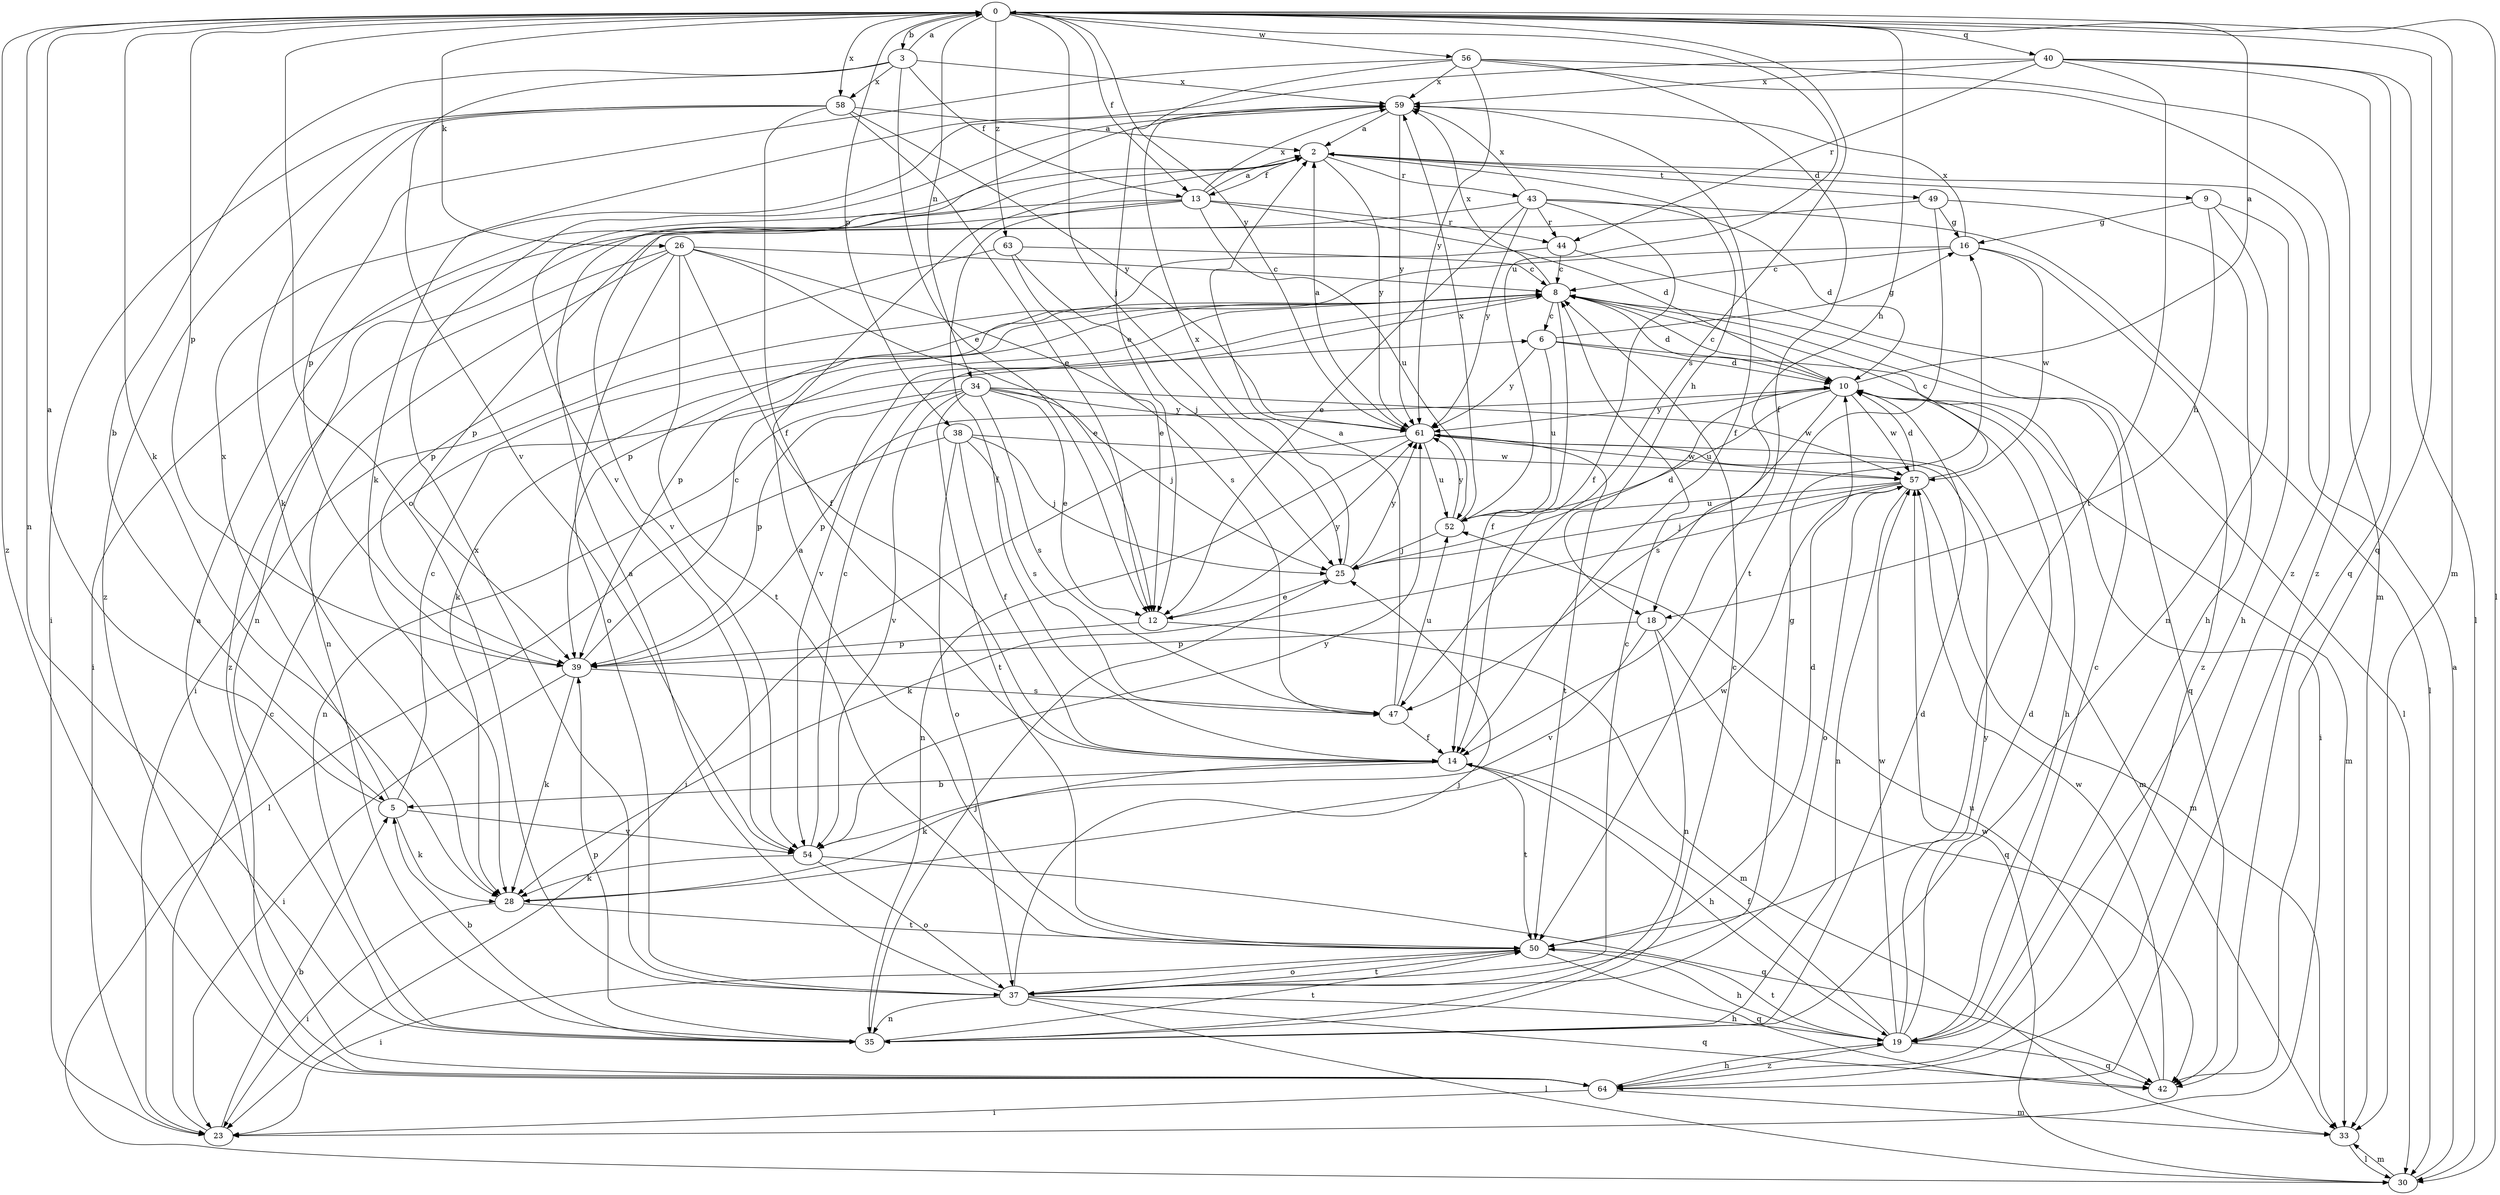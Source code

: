 strict digraph  {
0;
2;
3;
5;
6;
8;
9;
10;
12;
13;
14;
16;
18;
19;
23;
25;
26;
28;
30;
33;
34;
35;
37;
38;
39;
40;
42;
43;
44;
47;
49;
50;
52;
54;
56;
57;
58;
59;
61;
63;
64;
0 -> 3  [label=b];
0 -> 13  [label=f];
0 -> 18  [label=h];
0 -> 25  [label=j];
0 -> 26  [label=k];
0 -> 28  [label=k];
0 -> 30  [label=l];
0 -> 33  [label=m];
0 -> 34  [label=n];
0 -> 35  [label=n];
0 -> 37  [label=o];
0 -> 38  [label=p];
0 -> 39  [label=p];
0 -> 40  [label=q];
0 -> 42  [label=q];
0 -> 47  [label=s];
0 -> 52  [label=u];
0 -> 56  [label=w];
0 -> 58  [label=x];
0 -> 61  [label=y];
0 -> 63  [label=z];
0 -> 64  [label=z];
2 -> 9  [label=d];
2 -> 13  [label=f];
2 -> 18  [label=h];
2 -> 43  [label=r];
2 -> 49  [label=t];
2 -> 61  [label=y];
3 -> 0  [label=a];
3 -> 5  [label=b];
3 -> 12  [label=e];
3 -> 13  [label=f];
3 -> 54  [label=v];
3 -> 58  [label=x];
3 -> 59  [label=x];
5 -> 0  [label=a];
5 -> 6  [label=c];
5 -> 28  [label=k];
5 -> 54  [label=v];
5 -> 59  [label=x];
6 -> 10  [label=d];
6 -> 16  [label=g];
6 -> 23  [label=i];
6 -> 52  [label=u];
6 -> 61  [label=y];
8 -> 6  [label=c];
8 -> 10  [label=d];
8 -> 14  [label=f];
8 -> 28  [label=k];
8 -> 39  [label=p];
8 -> 42  [label=q];
8 -> 54  [label=v];
8 -> 59  [label=x];
9 -> 16  [label=g];
9 -> 18  [label=h];
9 -> 19  [label=h];
9 -> 35  [label=n];
10 -> 0  [label=a];
10 -> 8  [label=c];
10 -> 19  [label=h];
10 -> 33  [label=m];
10 -> 39  [label=p];
10 -> 47  [label=s];
10 -> 52  [label=u];
10 -> 57  [label=w];
10 -> 61  [label=y];
12 -> 33  [label=m];
12 -> 39  [label=p];
12 -> 61  [label=y];
13 -> 2  [label=a];
13 -> 10  [label=d];
13 -> 14  [label=f];
13 -> 35  [label=n];
13 -> 44  [label=r];
13 -> 52  [label=u];
13 -> 54  [label=v];
13 -> 59  [label=x];
14 -> 5  [label=b];
14 -> 19  [label=h];
14 -> 28  [label=k];
14 -> 50  [label=t];
16 -> 8  [label=c];
16 -> 39  [label=p];
16 -> 57  [label=w];
16 -> 59  [label=x];
16 -> 64  [label=z];
18 -> 35  [label=n];
18 -> 39  [label=p];
18 -> 42  [label=q];
18 -> 54  [label=v];
19 -> 8  [label=c];
19 -> 10  [label=d];
19 -> 14  [label=f];
19 -> 42  [label=q];
19 -> 50  [label=t];
19 -> 57  [label=w];
19 -> 61  [label=y];
19 -> 64  [label=z];
23 -> 5  [label=b];
23 -> 8  [label=c];
25 -> 10  [label=d];
25 -> 12  [label=e];
25 -> 59  [label=x];
25 -> 61  [label=y];
26 -> 8  [label=c];
26 -> 12  [label=e];
26 -> 14  [label=f];
26 -> 35  [label=n];
26 -> 37  [label=o];
26 -> 47  [label=s];
26 -> 50  [label=t];
26 -> 64  [label=z];
28 -> 23  [label=i];
28 -> 50  [label=t];
28 -> 57  [label=w];
30 -> 2  [label=a];
30 -> 33  [label=m];
30 -> 57  [label=w];
33 -> 30  [label=l];
34 -> 12  [label=e];
34 -> 25  [label=j];
34 -> 35  [label=n];
34 -> 39  [label=p];
34 -> 47  [label=s];
34 -> 50  [label=t];
34 -> 54  [label=v];
34 -> 57  [label=w];
34 -> 61  [label=y];
35 -> 5  [label=b];
35 -> 8  [label=c];
35 -> 10  [label=d];
35 -> 25  [label=j];
35 -> 39  [label=p];
35 -> 50  [label=t];
37 -> 2  [label=a];
37 -> 8  [label=c];
37 -> 16  [label=g];
37 -> 19  [label=h];
37 -> 25  [label=j];
37 -> 30  [label=l];
37 -> 35  [label=n];
37 -> 42  [label=q];
37 -> 50  [label=t];
37 -> 59  [label=x];
38 -> 14  [label=f];
38 -> 25  [label=j];
38 -> 30  [label=l];
38 -> 37  [label=o];
38 -> 47  [label=s];
38 -> 57  [label=w];
39 -> 8  [label=c];
39 -> 23  [label=i];
39 -> 28  [label=k];
39 -> 47  [label=s];
40 -> 28  [label=k];
40 -> 30  [label=l];
40 -> 42  [label=q];
40 -> 44  [label=r];
40 -> 50  [label=t];
40 -> 59  [label=x];
40 -> 64  [label=z];
42 -> 52  [label=u];
42 -> 57  [label=w];
43 -> 10  [label=d];
43 -> 12  [label=e];
43 -> 14  [label=f];
43 -> 23  [label=i];
43 -> 30  [label=l];
43 -> 44  [label=r];
43 -> 59  [label=x];
43 -> 61  [label=y];
44 -> 8  [label=c];
44 -> 23  [label=i];
44 -> 30  [label=l];
47 -> 2  [label=a];
47 -> 14  [label=f];
47 -> 52  [label=u];
49 -> 16  [label=g];
49 -> 19  [label=h];
49 -> 39  [label=p];
49 -> 50  [label=t];
50 -> 2  [label=a];
50 -> 10  [label=d];
50 -> 19  [label=h];
50 -> 23  [label=i];
50 -> 37  [label=o];
50 -> 42  [label=q];
52 -> 25  [label=j];
52 -> 59  [label=x];
52 -> 61  [label=y];
54 -> 8  [label=c];
54 -> 28  [label=k];
54 -> 37  [label=o];
54 -> 42  [label=q];
54 -> 61  [label=y];
56 -> 12  [label=e];
56 -> 14  [label=f];
56 -> 33  [label=m];
56 -> 39  [label=p];
56 -> 59  [label=x];
56 -> 61  [label=y];
56 -> 64  [label=z];
57 -> 8  [label=c];
57 -> 10  [label=d];
57 -> 25  [label=j];
57 -> 28  [label=k];
57 -> 33  [label=m];
57 -> 35  [label=n];
57 -> 37  [label=o];
57 -> 52  [label=u];
58 -> 2  [label=a];
58 -> 12  [label=e];
58 -> 14  [label=f];
58 -> 23  [label=i];
58 -> 28  [label=k];
58 -> 61  [label=y];
58 -> 64  [label=z];
59 -> 2  [label=a];
59 -> 14  [label=f];
59 -> 54  [label=v];
59 -> 61  [label=y];
61 -> 2  [label=a];
61 -> 23  [label=i];
61 -> 33  [label=m];
61 -> 35  [label=n];
61 -> 50  [label=t];
61 -> 52  [label=u];
61 -> 57  [label=w];
63 -> 8  [label=c];
63 -> 12  [label=e];
63 -> 25  [label=j];
63 -> 39  [label=p];
64 -> 2  [label=a];
64 -> 19  [label=h];
64 -> 23  [label=i];
64 -> 33  [label=m];
}
